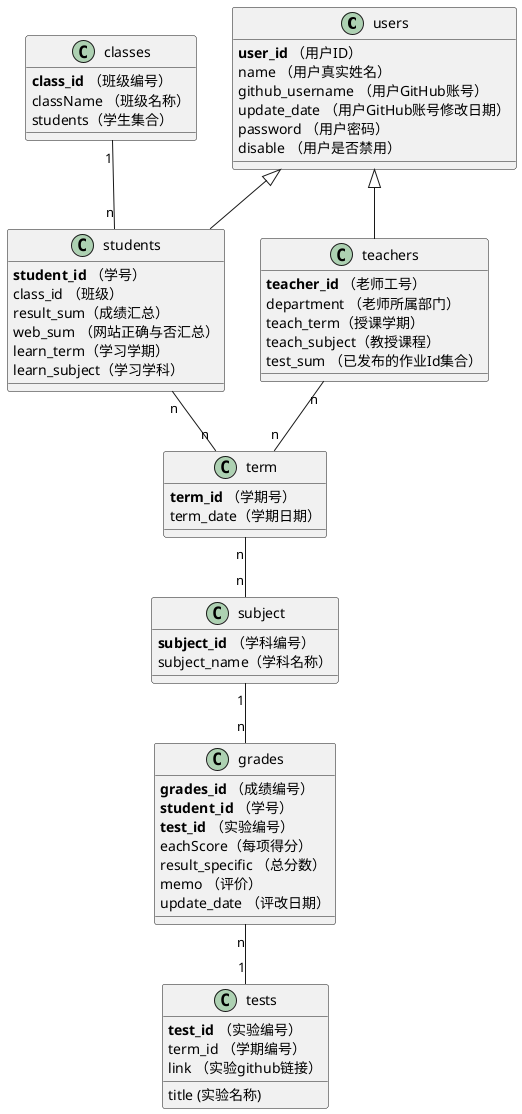 @startuml
class users {
    <b>user_id</b> （用户ID）
    name （用户真实姓名）
    github_username （用户GitHub账号）
    update_date （用户GitHub账号修改日期）
    password （用户密码）
    disable （用户是否禁用）
}
class teachers{
    <b>teacher_id</b> （老师工号）
    department （老师所属部门）
    teach_term（授课学期）
    teach_subject（教授课程）
    test_sum （已发布的作业Id集合）
}
class students{
    <b>student_id</b> （学号）
    class_id （班级）
    result_sum（成绩汇总）
    web_sum （网站正确与否汇总）
    learn_term（学习学期）
    learn_subject（学习学科）
}
class classes{
    <b>class_id</b> （班级编号）
    className （班级名称）
    students（学生集合）
    
}
users <|- students
users <|-- teachers
classes "1" -- "n" students
class term{
    <b>term_id</b> （学期号）
    term_date（学期日期）
}
class subject{
    <b>subject_id</b> （学科编号）
    subject_name（学科名称）
}
class grades {
	<b>grades_id</b> （成绩编号）
    <b>student_id</b> （学号）
    <b>test_id</b> （实验编号）
    eachScore（每项得分）
    result_specific （总分数）
    memo （评价）
    update_date （评改日期）
}

class tests {
    <b>test_id</b> （实验编号）
    title (实验名称)
    term_id （学期编号）
    link （实验github链接）
}
students "n" -- "n"term
teachers "n" -- "n" term
term "n" -- "n" subject
subject "1" -- "n" grades
grades "n" -- "1" tests
@enduml
